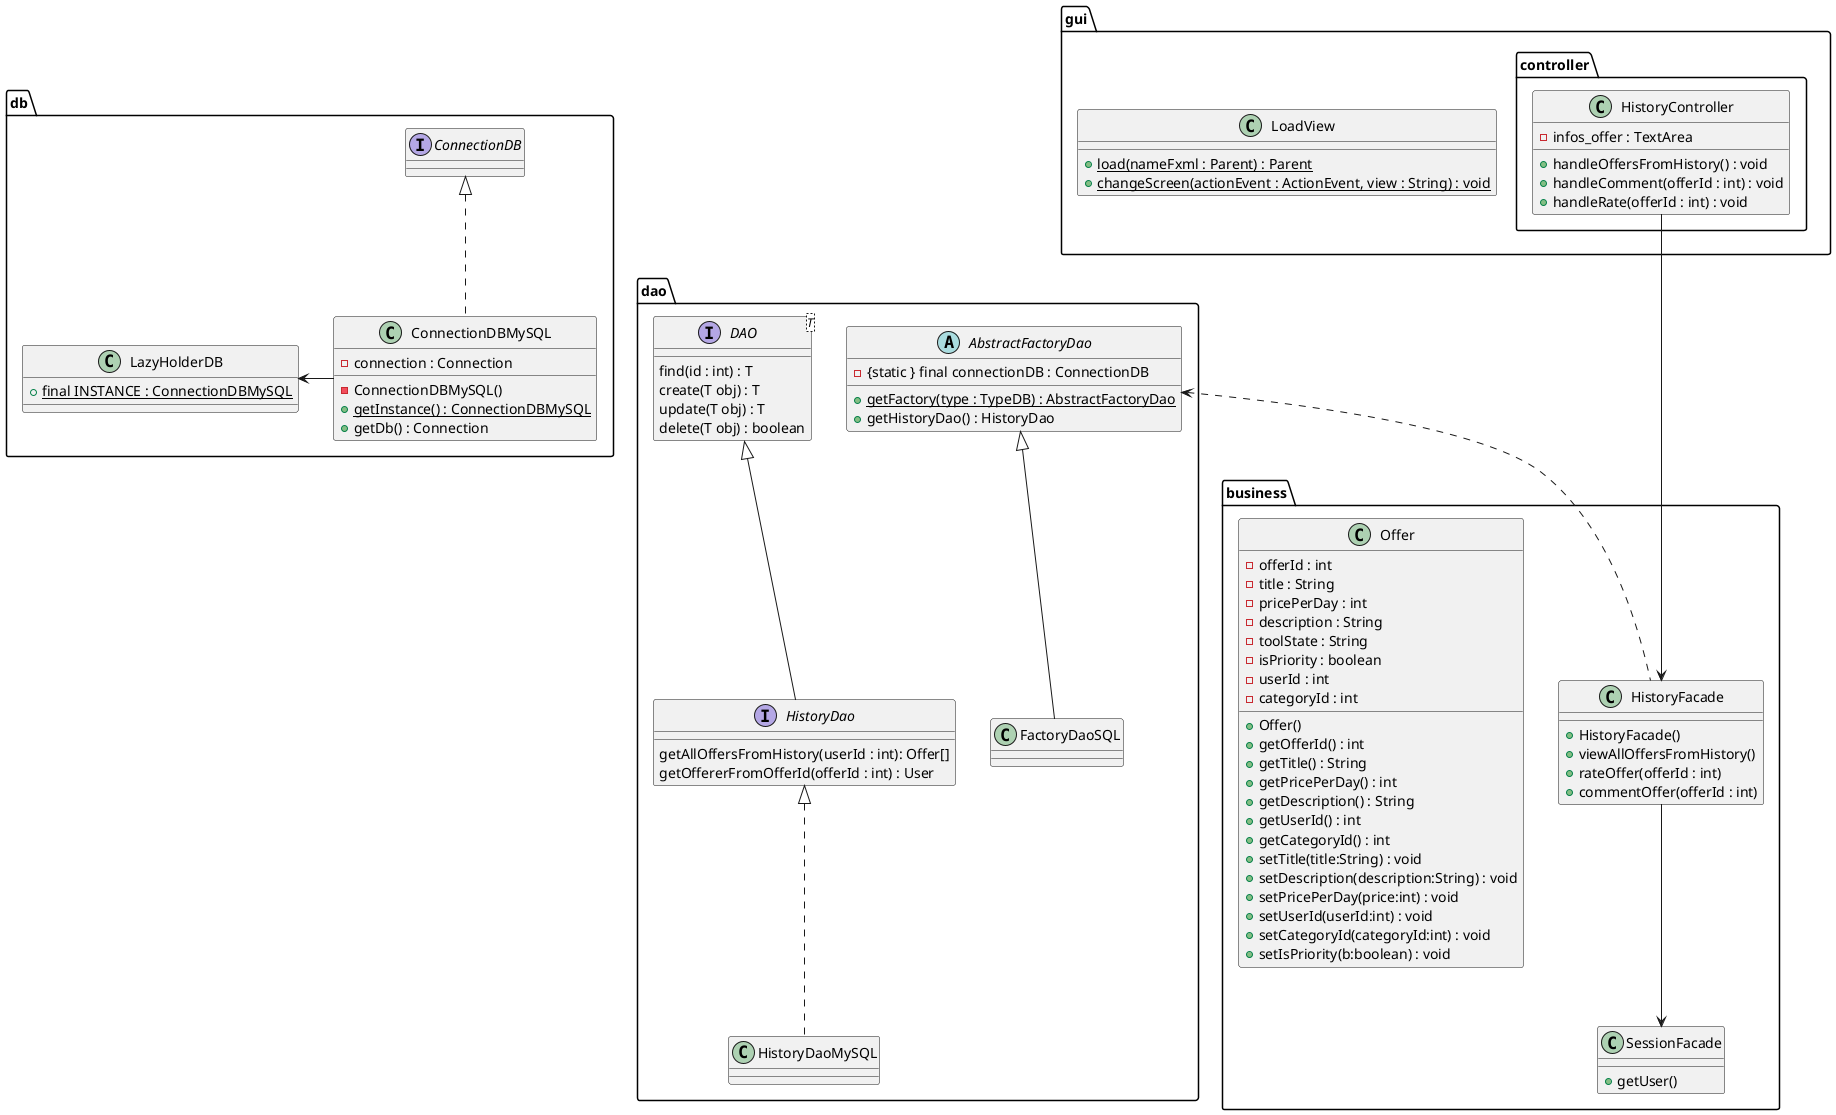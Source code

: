 @startuml

package dao {


    interface HistoryDao{
        getAllOffersFromHistory(userId : int): Offer[]
        getOffererFromOfferId(offerId : int) : User
    }
    class HistoryDaoMySQL
    AbstractFactoryDao <|-- FactoryDaoSQL
    HistoryDao <|.. HistoryDaoMySQL

    interface DAO<T>{
        find(id : int) : T
        create(T obj) : T
        update(T obj) : T
        delete(T obj) : boolean
    }

    abstract AbstractFactoryDao{
        - {static } final connectionDB : ConnectionDB
        + {static} getFactory(type : TypeDB) : AbstractFactoryDao
        + getHistoryDao() : HistoryDao
    }

    class FactoryDaoSQL{
    }


    DAO <|-- HistoryDao
}
package db{
    class ConnectionDBMySQL{
        - connection : Connection
        - ConnectionDBMySQL()
        + {static} getInstance() : ConnectionDBMySQL
        + getDb() : Connection
    }

    class LazyHolderDB{
        + {static} final INSTANCE : ConnectionDBMySQL
    }
    interface ConnectionDB
    ConnectionDBMySQL -Left-> LazyHolderDB
    ConnectionDBMySQL .up.|> ConnectionDB

}
package business{
    class SessionFacade{
            + getUser()
        }

    class HistoryFacade{
        + HistoryFacade()
        + viewAllOffersFromHistory()
        + rateOffer(offerId : int)
        + commentOffer(offerId : int)
    }

    class Offer{
        -offerId : int
        -title : String
        -pricePerDay : int
        -description : String
        -toolState : String
        -isPriority : boolean
        -userId : int
        -categoryId : int
        + Offer()
        + getOfferId() : int
        + getTitle() : String
        + getPricePerDay() : int
        + getDescription() : String
        + getUserId() : int
        + getCategoryId() : int
        + setTitle(title:String) : void
        + setDescription(description:String) : void
        + setPricePerDay(price:int) : void
        + setUserId(userId:int) : void
        + setCategoryId(categoryId:int) : void
        + setIsPriority(b:boolean) : void
    }
    HistoryFacade --> SessionFacade

}

package gui{

    class LoadView{
        + {static} load(nameFxml : Parent) : Parent
        + {static} changeScreen(actionEvent : ActionEvent, view : String) : void
    }

    package controller{
        class HistoryController{
            - infos_offer : TextArea
            + handleOffersFromHistory() : void
            + handleComment(offerId : int) : void
            + handleRate(offerId : int) : void
        }
    }
}
HistoryFacade <--Up- HistoryController
HistoryFacade .Up.> AbstractFactoryDao



@enduml